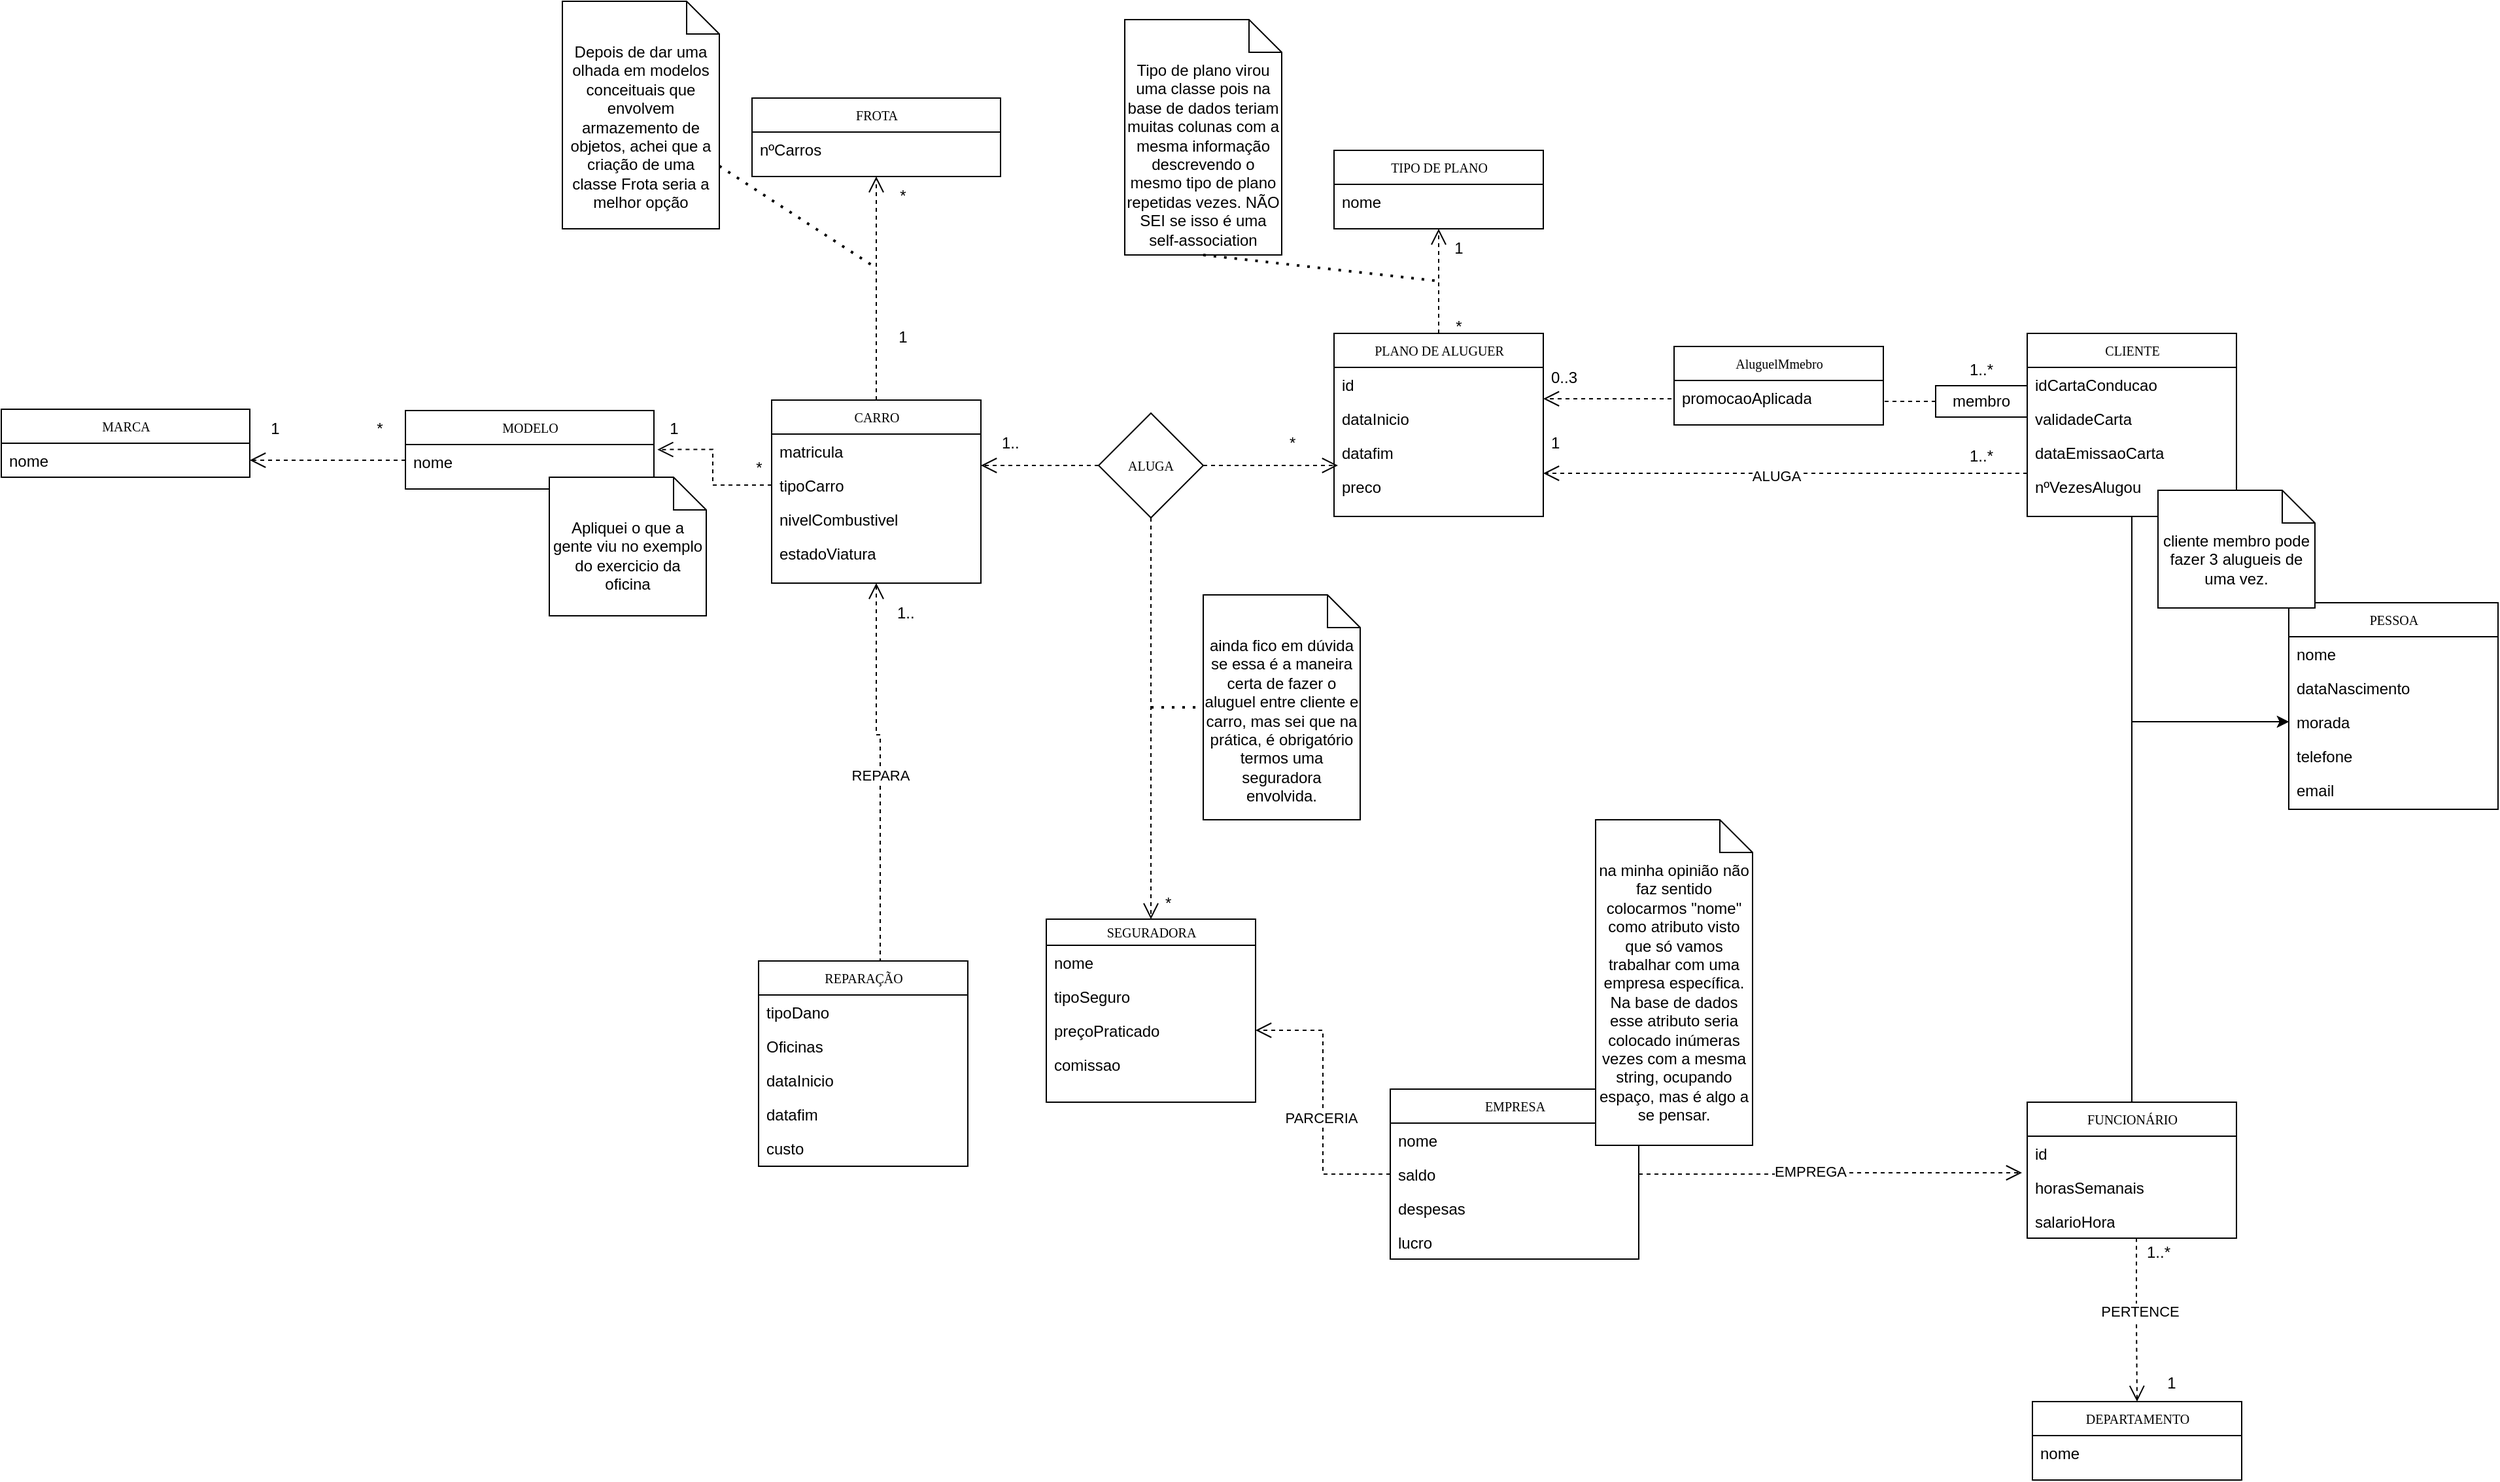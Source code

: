 <mxfile version="22.0.2" type="device">
  <diagram name="Page-1" id="c4acf3e9-155e-7222-9cf6-157b1a14988f">
    <mxGraphModel dx="2339" dy="1766" grid="1" gridSize="10" guides="1" tooltips="1" connect="1" arrows="1" fold="1" page="1" pageScale="1" pageWidth="850" pageHeight="1100" background="none" math="0" shadow="0">
      <root>
        <mxCell id="0" />
        <mxCell id="1" parent="0" />
        <mxCell id="17acba5748e5396b-20" value="PESSOA" style="swimlane;html=1;fontStyle=0;childLayout=stackLayout;horizontal=1;startSize=26;fillColor=none;horizontalStack=0;resizeParent=1;resizeLast=0;collapsible=1;marginBottom=0;swimlaneFillColor=#ffffff;rounded=0;shadow=0;comic=0;labelBackgroundColor=none;strokeWidth=1;fontFamily=Verdana;fontSize=10;align=center;" parent="1" vertex="1">
          <mxGeometry x="1380" y="266" width="160" height="158" as="geometry" />
        </mxCell>
        <mxCell id="17acba5748e5396b-21" value="nome" style="text;html=1;strokeColor=none;fillColor=none;align=left;verticalAlign=top;spacingLeft=4;spacingRight=4;whiteSpace=wrap;overflow=hidden;rotatable=0;points=[[0,0.5],[1,0.5]];portConstraint=eastwest;" parent="17acba5748e5396b-20" vertex="1">
          <mxGeometry y="26" width="160" height="26" as="geometry" />
        </mxCell>
        <mxCell id="17acba5748e5396b-24" value="dataNascimento" style="text;html=1;strokeColor=none;fillColor=none;align=left;verticalAlign=top;spacingLeft=4;spacingRight=4;whiteSpace=wrap;overflow=hidden;rotatable=0;points=[[0,0.5],[1,0.5]];portConstraint=eastwest;" parent="17acba5748e5396b-20" vertex="1">
          <mxGeometry y="52" width="160" height="26" as="geometry" />
        </mxCell>
        <mxCell id="17acba5748e5396b-26" value="morada" style="text;html=1;strokeColor=none;fillColor=none;align=left;verticalAlign=top;spacingLeft=4;spacingRight=4;whiteSpace=wrap;overflow=hidden;rotatable=0;points=[[0,0.5],[1,0.5]];portConstraint=eastwest;" parent="17acba5748e5396b-20" vertex="1">
          <mxGeometry y="78" width="160" height="26" as="geometry" />
        </mxCell>
        <mxCell id="utZW5Ri-ObuBG_dfQ21w-8" value="telefone" style="text;html=1;strokeColor=none;fillColor=none;align=left;verticalAlign=top;spacingLeft=4;spacingRight=4;whiteSpace=wrap;overflow=hidden;rotatable=0;points=[[0,0.5],[1,0.5]];portConstraint=eastwest;" vertex="1" parent="17acba5748e5396b-20">
          <mxGeometry y="104" width="160" height="26" as="geometry" />
        </mxCell>
        <mxCell id="utZW5Ri-ObuBG_dfQ21w-7" value="email" style="text;html=1;strokeColor=none;fillColor=none;align=left;verticalAlign=top;spacingLeft=4;spacingRight=4;whiteSpace=wrap;overflow=hidden;rotatable=0;points=[[0,0.5],[1,0.5]];portConstraint=eastwest;" vertex="1" parent="17acba5748e5396b-20">
          <mxGeometry y="130" width="160" height="26" as="geometry" />
        </mxCell>
        <mxCell id="utZW5Ri-ObuBG_dfQ21w-118" style="edgeStyle=orthogonalEdgeStyle;rounded=0;orthogonalLoop=1;jettySize=auto;html=1;entryX=0;entryY=0.5;entryDx=0;entryDy=0;" edge="1" parent="1" source="17acba5748e5396b-30" target="17acba5748e5396b-26">
          <mxGeometry relative="1" as="geometry" />
        </mxCell>
        <mxCell id="17acba5748e5396b-30" value="CLIENTE" style="swimlane;html=1;fontStyle=0;childLayout=stackLayout;horizontal=1;startSize=26;fillColor=none;horizontalStack=0;resizeParent=1;resizeLast=0;collapsible=1;marginBottom=0;swimlaneFillColor=#ffffff;rounded=0;shadow=0;comic=0;labelBackgroundColor=none;strokeWidth=1;fontFamily=Verdana;fontSize=10;align=center;" parent="1" vertex="1">
          <mxGeometry x="1180" y="60" width="160" height="140" as="geometry" />
        </mxCell>
        <mxCell id="17acba5748e5396b-31" value="idCartaConducao" style="text;html=1;strokeColor=none;fillColor=none;align=left;verticalAlign=top;spacingLeft=4;spacingRight=4;whiteSpace=wrap;overflow=hidden;rotatable=0;points=[[0,0.5],[1,0.5]];portConstraint=eastwest;" parent="17acba5748e5396b-30" vertex="1">
          <mxGeometry y="26" width="160" height="26" as="geometry" />
        </mxCell>
        <mxCell id="17acba5748e5396b-32" value="validadeCarta" style="text;html=1;strokeColor=none;fillColor=none;align=left;verticalAlign=top;spacingLeft=4;spacingRight=4;whiteSpace=wrap;overflow=hidden;rotatable=0;points=[[0,0.5],[1,0.5]];portConstraint=eastwest;" parent="17acba5748e5396b-30" vertex="1">
          <mxGeometry y="52" width="160" height="26" as="geometry" />
        </mxCell>
        <mxCell id="17acba5748e5396b-33" value="dataEmissaoCarta" style="text;html=1;strokeColor=none;fillColor=none;align=left;verticalAlign=top;spacingLeft=4;spacingRight=4;whiteSpace=wrap;overflow=hidden;rotatable=0;points=[[0,0.5],[1,0.5]];portConstraint=eastwest;" parent="17acba5748e5396b-30" vertex="1">
          <mxGeometry y="78" width="160" height="26" as="geometry" />
        </mxCell>
        <mxCell id="utZW5Ri-ObuBG_dfQ21w-13" value="nºVezesAlugou" style="text;html=1;strokeColor=none;fillColor=none;align=left;verticalAlign=top;spacingLeft=4;spacingRight=4;whiteSpace=wrap;overflow=hidden;rotatable=0;points=[[0,0.5],[1,0.5]];portConstraint=eastwest;" vertex="1" parent="17acba5748e5396b-30">
          <mxGeometry y="104" width="160" height="26" as="geometry" />
        </mxCell>
        <mxCell id="utZW5Ri-ObuBG_dfQ21w-1" value="EMPRESA" style="swimlane;html=1;fontStyle=0;childLayout=stackLayout;horizontal=1;startSize=26;fillColor=none;horizontalStack=0;resizeParent=1;resizeLast=0;collapsible=1;marginBottom=0;swimlaneFillColor=#ffffff;rounded=0;shadow=0;comic=0;labelBackgroundColor=none;strokeWidth=1;fontFamily=Verdana;fontSize=10;align=center;" vertex="1" parent="1">
          <mxGeometry x="693" y="638" width="190" height="130" as="geometry" />
        </mxCell>
        <mxCell id="utZW5Ri-ObuBG_dfQ21w-3" value="nome" style="text;html=1;strokeColor=none;fillColor=none;align=left;verticalAlign=top;spacingLeft=4;spacingRight=4;whiteSpace=wrap;overflow=hidden;rotatable=0;points=[[0,0.5],[1,0.5]];portConstraint=eastwest;" vertex="1" parent="utZW5Ri-ObuBG_dfQ21w-1">
          <mxGeometry y="26" width="190" height="26" as="geometry" />
        </mxCell>
        <mxCell id="utZW5Ri-ObuBG_dfQ21w-4" value="saldo" style="text;html=1;strokeColor=none;fillColor=none;align=left;verticalAlign=top;spacingLeft=4;spacingRight=4;whiteSpace=wrap;overflow=hidden;rotatable=0;points=[[0,0.5],[1,0.5]];portConstraint=eastwest;" vertex="1" parent="utZW5Ri-ObuBG_dfQ21w-1">
          <mxGeometry y="52" width="190" height="26" as="geometry" />
        </mxCell>
        <mxCell id="utZW5Ri-ObuBG_dfQ21w-5" value="despesas" style="text;html=1;strokeColor=none;fillColor=none;align=left;verticalAlign=top;spacingLeft=4;spacingRight=4;whiteSpace=wrap;overflow=hidden;rotatable=0;points=[[0,0.5],[1,0.5]];portConstraint=eastwest;" vertex="1" parent="utZW5Ri-ObuBG_dfQ21w-1">
          <mxGeometry y="78" width="190" height="26" as="geometry" />
        </mxCell>
        <mxCell id="utZW5Ri-ObuBG_dfQ21w-6" value="lucro" style="text;html=1;strokeColor=none;fillColor=none;align=left;verticalAlign=top;spacingLeft=4;spacingRight=4;whiteSpace=wrap;overflow=hidden;rotatable=0;points=[[0,0.5],[1,0.5]];portConstraint=eastwest;" vertex="1" parent="utZW5Ri-ObuBG_dfQ21w-1">
          <mxGeometry y="104" width="190" height="26" as="geometry" />
        </mxCell>
        <mxCell id="utZW5Ri-ObuBG_dfQ21w-119" style="edgeStyle=orthogonalEdgeStyle;rounded=0;orthogonalLoop=1;jettySize=auto;html=1;" edge="1" parent="1" source="utZW5Ri-ObuBG_dfQ21w-9" target="17acba5748e5396b-26">
          <mxGeometry relative="1" as="geometry" />
        </mxCell>
        <mxCell id="utZW5Ri-ObuBG_dfQ21w-9" value="FUNCIONÁRIO" style="swimlane;html=1;fontStyle=0;childLayout=stackLayout;horizontal=1;startSize=26;fillColor=none;horizontalStack=0;resizeParent=1;resizeLast=0;collapsible=1;marginBottom=0;swimlaneFillColor=#ffffff;rounded=0;shadow=0;comic=0;labelBackgroundColor=none;strokeWidth=1;fontFamily=Verdana;fontSize=10;align=center;" vertex="1" parent="1">
          <mxGeometry x="1180" y="648" width="160" height="104" as="geometry" />
        </mxCell>
        <mxCell id="utZW5Ri-ObuBG_dfQ21w-10" value="id" style="text;html=1;strokeColor=none;fillColor=none;align=left;verticalAlign=top;spacingLeft=4;spacingRight=4;whiteSpace=wrap;overflow=hidden;rotatable=0;points=[[0,0.5],[1,0.5]];portConstraint=eastwest;" vertex="1" parent="utZW5Ri-ObuBG_dfQ21w-9">
          <mxGeometry y="26" width="160" height="26" as="geometry" />
        </mxCell>
        <mxCell id="utZW5Ri-ObuBG_dfQ21w-16" value="horasSemanais" style="text;html=1;strokeColor=none;fillColor=none;align=left;verticalAlign=top;spacingLeft=4;spacingRight=4;whiteSpace=wrap;overflow=hidden;rotatable=0;points=[[0,0.5],[1,0.5]];portConstraint=eastwest;" vertex="1" parent="utZW5Ri-ObuBG_dfQ21w-9">
          <mxGeometry y="52" width="160" height="26" as="geometry" />
        </mxCell>
        <mxCell id="utZW5Ri-ObuBG_dfQ21w-17" value="salarioHora" style="text;html=1;strokeColor=none;fillColor=none;align=left;verticalAlign=top;spacingLeft=4;spacingRight=4;whiteSpace=wrap;overflow=hidden;rotatable=0;points=[[0,0.5],[1,0.5]];portConstraint=eastwest;" vertex="1" parent="utZW5Ri-ObuBG_dfQ21w-9">
          <mxGeometry y="78" width="160" height="26" as="geometry" />
        </mxCell>
        <mxCell id="utZW5Ri-ObuBG_dfQ21w-24" style="edgeStyle=orthogonalEdgeStyle;rounded=0;html=1;dashed=1;labelBackgroundColor=none;startFill=0;endArrow=open;endFill=0;endSize=10;fontFamily=Verdana;fontSize=10;exitX=1;exitY=0.5;exitDx=0;exitDy=0;entryX=-0.025;entryY=0.077;entryDx=0;entryDy=0;entryPerimeter=0;" edge="1" parent="1" source="utZW5Ri-ObuBG_dfQ21w-4" target="utZW5Ri-ObuBG_dfQ21w-16">
          <mxGeometry relative="1" as="geometry">
            <Array as="points" />
            <mxPoint x="370" y="335" as="sourcePoint" />
            <mxPoint x="570" y="295" as="targetPoint" />
          </mxGeometry>
        </mxCell>
        <mxCell id="utZW5Ri-ObuBG_dfQ21w-60" value="EMPREGA" style="edgeLabel;html=1;align=center;verticalAlign=middle;resizable=0;points=[];" vertex="1" connectable="0" parent="utZW5Ri-ObuBG_dfQ21w-24">
          <mxGeometry x="-0.109" y="2" relative="1" as="geometry">
            <mxPoint as="offset" />
          </mxGeometry>
        </mxCell>
        <mxCell id="utZW5Ri-ObuBG_dfQ21w-28" value="CARRO" style="swimlane;html=1;fontStyle=0;childLayout=stackLayout;horizontal=1;startSize=26;fillColor=none;horizontalStack=0;resizeParent=1;resizeLast=0;collapsible=1;marginBottom=0;swimlaneFillColor=#ffffff;rounded=0;shadow=0;comic=0;labelBackgroundColor=none;strokeWidth=1;fontFamily=Verdana;fontSize=10;align=center;" vertex="1" parent="1">
          <mxGeometry x="220" y="111" width="160" height="140" as="geometry" />
        </mxCell>
        <mxCell id="utZW5Ri-ObuBG_dfQ21w-29" value="matricula" style="text;html=1;strokeColor=none;fillColor=none;align=left;verticalAlign=top;spacingLeft=4;spacingRight=4;whiteSpace=wrap;overflow=hidden;rotatable=0;points=[[0,0.5],[1,0.5]];portConstraint=eastwest;" vertex="1" parent="utZW5Ri-ObuBG_dfQ21w-28">
          <mxGeometry y="26" width="160" height="26" as="geometry" />
        </mxCell>
        <mxCell id="utZW5Ri-ObuBG_dfQ21w-30" value="tipoCarro" style="text;html=1;strokeColor=none;fillColor=none;align=left;verticalAlign=top;spacingLeft=4;spacingRight=4;whiteSpace=wrap;overflow=hidden;rotatable=0;points=[[0,0.5],[1,0.5]];portConstraint=eastwest;" vertex="1" parent="utZW5Ri-ObuBG_dfQ21w-28">
          <mxGeometry y="52" width="160" height="26" as="geometry" />
        </mxCell>
        <mxCell id="utZW5Ri-ObuBG_dfQ21w-33" value="nivelCombustivel" style="text;html=1;strokeColor=none;fillColor=none;align=left;verticalAlign=top;spacingLeft=4;spacingRight=4;whiteSpace=wrap;overflow=hidden;rotatable=0;points=[[0,0.5],[1,0.5]];portConstraint=eastwest;" vertex="1" parent="utZW5Ri-ObuBG_dfQ21w-28">
          <mxGeometry y="78" width="160" height="26" as="geometry" />
        </mxCell>
        <mxCell id="utZW5Ri-ObuBG_dfQ21w-34" value="estadoViatura" style="text;html=1;strokeColor=none;fillColor=none;align=left;verticalAlign=top;spacingLeft=4;spacingRight=4;whiteSpace=wrap;overflow=hidden;rotatable=0;points=[[0,0.5],[1,0.5]];portConstraint=eastwest;" vertex="1" parent="utZW5Ri-ObuBG_dfQ21w-28">
          <mxGeometry y="104" width="160" height="26" as="geometry" />
        </mxCell>
        <mxCell id="utZW5Ri-ObuBG_dfQ21w-35" value="PLANO DE ALUGUER" style="swimlane;html=1;fontStyle=0;childLayout=stackLayout;horizontal=1;startSize=26;fillColor=none;horizontalStack=0;resizeParent=1;resizeLast=0;collapsible=1;marginBottom=0;swimlaneFillColor=#ffffff;rounded=0;shadow=0;comic=0;labelBackgroundColor=none;strokeWidth=1;fontFamily=Verdana;fontSize=10;align=center;" vertex="1" parent="1">
          <mxGeometry x="650" y="60" width="160" height="140" as="geometry" />
        </mxCell>
        <mxCell id="utZW5Ri-ObuBG_dfQ21w-36" value="id" style="text;html=1;strokeColor=none;fillColor=none;align=left;verticalAlign=top;spacingLeft=4;spacingRight=4;whiteSpace=wrap;overflow=hidden;rotatable=0;points=[[0,0.5],[1,0.5]];portConstraint=eastwest;" vertex="1" parent="utZW5Ri-ObuBG_dfQ21w-35">
          <mxGeometry y="26" width="160" height="26" as="geometry" />
        </mxCell>
        <mxCell id="utZW5Ri-ObuBG_dfQ21w-38" value="dataInicio" style="text;html=1;strokeColor=none;fillColor=none;align=left;verticalAlign=top;spacingLeft=4;spacingRight=4;whiteSpace=wrap;overflow=hidden;rotatable=0;points=[[0,0.5],[1,0.5]];portConstraint=eastwest;" vertex="1" parent="utZW5Ri-ObuBG_dfQ21w-35">
          <mxGeometry y="52" width="160" height="26" as="geometry" />
        </mxCell>
        <mxCell id="utZW5Ri-ObuBG_dfQ21w-39" value="datafim" style="text;html=1;strokeColor=none;fillColor=none;align=left;verticalAlign=top;spacingLeft=4;spacingRight=4;whiteSpace=wrap;overflow=hidden;rotatable=0;points=[[0,0.5],[1,0.5]];portConstraint=eastwest;" vertex="1" parent="utZW5Ri-ObuBG_dfQ21w-35">
          <mxGeometry y="78" width="160" height="26" as="geometry" />
        </mxCell>
        <mxCell id="utZW5Ri-ObuBG_dfQ21w-101" value="preco" style="text;html=1;strokeColor=none;fillColor=none;align=left;verticalAlign=top;spacingLeft=4;spacingRight=4;whiteSpace=wrap;overflow=hidden;rotatable=0;points=[[0,0.5],[1,0.5]];portConstraint=eastwest;" vertex="1" parent="utZW5Ri-ObuBG_dfQ21w-35">
          <mxGeometry y="104" width="160" height="26" as="geometry" />
        </mxCell>
        <mxCell id="utZW5Ri-ObuBG_dfQ21w-40" style="edgeStyle=orthogonalEdgeStyle;rounded=0;html=1;dashed=1;labelBackgroundColor=none;startFill=0;endArrow=open;endFill=0;endSize=10;fontFamily=Verdana;fontSize=10;entryX=1.013;entryY=1.154;entryDx=0;entryDy=0;entryPerimeter=0;" edge="1" parent="1">
          <mxGeometry relative="1" as="geometry">
            <Array as="points">
              <mxPoint x="1177.92" y="167" />
            </Array>
            <mxPoint x="1180" y="167" as="sourcePoint" />
            <mxPoint x="810.0" y="167.004" as="targetPoint" />
          </mxGeometry>
        </mxCell>
        <mxCell id="utZW5Ri-ObuBG_dfQ21w-53" value="ALUGA" style="edgeLabel;html=1;align=center;verticalAlign=middle;resizable=0;points=[];" vertex="1" connectable="0" parent="utZW5Ri-ObuBG_dfQ21w-40">
          <mxGeometry x="0.038" y="2" relative="1" as="geometry">
            <mxPoint as="offset" />
          </mxGeometry>
        </mxCell>
        <mxCell id="utZW5Ri-ObuBG_dfQ21w-45" style="edgeStyle=orthogonalEdgeStyle;rounded=0;html=1;dashed=1;labelBackgroundColor=none;startFill=0;endArrow=open;endFill=0;endSize=10;fontFamily=Verdana;fontSize=10;entryX=1;entryY=0.5;entryDx=0;entryDy=0;exitX=0;exitY=0.5;exitDx=0;exitDy=0;" edge="1" parent="1" source="utZW5Ri-ObuBG_dfQ21w-46">
          <mxGeometry relative="1" as="geometry">
            <Array as="points">
              <mxPoint x="1010" y="110" />
            </Array>
            <mxPoint x="1180" y="110" as="sourcePoint" />
            <mxPoint x="810" y="110" as="targetPoint" />
          </mxGeometry>
        </mxCell>
        <mxCell id="utZW5Ri-ObuBG_dfQ21w-46" value="membro" style="html=1;whiteSpace=wrap;" vertex="1" parent="1">
          <mxGeometry x="1110" y="100" width="70" height="24" as="geometry" />
        </mxCell>
        <mxCell id="utZW5Ri-ObuBG_dfQ21w-48" value="AluguelMmebro" style="swimlane;html=1;fontStyle=0;childLayout=stackLayout;horizontal=1;startSize=26;fillColor=none;horizontalStack=0;resizeParent=1;resizeLast=0;collapsible=1;marginBottom=0;swimlaneFillColor=#ffffff;rounded=0;shadow=0;comic=0;labelBackgroundColor=none;strokeWidth=1;fontFamily=Verdana;fontSize=10;align=center;" vertex="1" parent="1">
          <mxGeometry x="910" y="70" width="160" height="60" as="geometry" />
        </mxCell>
        <mxCell id="utZW5Ri-ObuBG_dfQ21w-49" value="promocaoAplicada" style="text;html=1;strokeColor=none;fillColor=none;align=left;verticalAlign=top;spacingLeft=4;spacingRight=4;whiteSpace=wrap;overflow=hidden;rotatable=0;points=[[0,0.5],[1,0.5]];portConstraint=eastwest;" vertex="1" parent="utZW5Ri-ObuBG_dfQ21w-48">
          <mxGeometry y="26" width="160" height="26" as="geometry" />
        </mxCell>
        <mxCell id="utZW5Ri-ObuBG_dfQ21w-54" value="1..*" style="text;strokeColor=none;fillColor=none;align=left;verticalAlign=top;spacingLeft=4;spacingRight=4;overflow=hidden;rotatable=0;points=[[0,0.5],[1,0.5]];portConstraint=eastwest;whiteSpace=wrap;html=1;" vertex="1" parent="1">
          <mxGeometry x="1130" y="140" width="100" height="26" as="geometry" />
        </mxCell>
        <mxCell id="utZW5Ri-ObuBG_dfQ21w-55" value="1..*" style="text;strokeColor=none;fillColor=none;align=left;verticalAlign=top;spacingLeft=4;spacingRight=4;overflow=hidden;rotatable=0;points=[[0,0.5],[1,0.5]];portConstraint=eastwest;whiteSpace=wrap;html=1;" vertex="1" parent="1">
          <mxGeometry x="1130" y="74" width="100" height="26" as="geometry" />
        </mxCell>
        <mxCell id="utZW5Ri-ObuBG_dfQ21w-56" value="0..3" style="text;strokeColor=none;fillColor=none;align=left;verticalAlign=top;spacingLeft=4;spacingRight=4;overflow=hidden;rotatable=0;points=[[0,0.5],[1,0.5]];portConstraint=eastwest;whiteSpace=wrap;html=1;" vertex="1" parent="1">
          <mxGeometry x="810" y="80" width="100" height="26" as="geometry" />
        </mxCell>
        <mxCell id="utZW5Ri-ObuBG_dfQ21w-57" value="1" style="text;strokeColor=none;fillColor=none;align=left;verticalAlign=top;spacingLeft=4;spacingRight=4;overflow=hidden;rotatable=0;points=[[0,0.5],[1,0.5]];portConstraint=eastwest;whiteSpace=wrap;html=1;" vertex="1" parent="1">
          <mxGeometry x="810" y="130" width="100" height="26" as="geometry" />
        </mxCell>
        <mxCell id="utZW5Ri-ObuBG_dfQ21w-58" style="edgeStyle=orthogonalEdgeStyle;rounded=0;html=1;dashed=1;labelBackgroundColor=none;startFill=0;endArrow=open;endFill=0;endSize=10;fontFamily=Verdana;fontSize=10;entryX=1;entryY=0.5;entryDx=0;entryDy=0;exitX=0;exitY=0.5;exitDx=0;exitDy=0;" edge="1" parent="1" source="utZW5Ri-ObuBG_dfQ21w-75">
          <mxGeometry relative="1" as="geometry">
            <Array as="points" />
            <mxPoint x="760" y="410" as="sourcePoint" />
            <mxPoint x="380" y="161" as="targetPoint" />
          </mxGeometry>
        </mxCell>
        <mxCell id="utZW5Ri-ObuBG_dfQ21w-61" value="*" style="text;strokeColor=none;fillColor=none;align=left;verticalAlign=top;spacingLeft=4;spacingRight=4;overflow=hidden;rotatable=0;points=[[0,0.5],[1,0.5]];portConstraint=eastwest;whiteSpace=wrap;html=1;" vertex="1" parent="1">
          <mxGeometry x="610" y="130" width="100" height="26" as="geometry" />
        </mxCell>
        <mxCell id="utZW5Ri-ObuBG_dfQ21w-64" value="1.." style="text;strokeColor=none;fillColor=none;align=left;verticalAlign=top;spacingLeft=4;spacingRight=4;overflow=hidden;rotatable=0;points=[[0,0.5],[1,0.5]];portConstraint=eastwest;whiteSpace=wrap;html=1;" vertex="1" parent="1">
          <mxGeometry x="390" y="130" width="100" height="26" as="geometry" />
        </mxCell>
        <mxCell id="utZW5Ri-ObuBG_dfQ21w-65" value="SEGURADORA" style="swimlane;html=1;fontStyle=0;childLayout=stackLayout;horizontal=1;startSize=20;fillColor=none;horizontalStack=0;resizeParent=1;resizeLast=0;collapsible=1;marginBottom=0;swimlaneFillColor=#ffffff;rounded=0;shadow=0;comic=0;labelBackgroundColor=none;strokeWidth=1;fontFamily=Verdana;fontSize=10;align=center;" vertex="1" parent="1">
          <mxGeometry x="430" y="508" width="160" height="140" as="geometry" />
        </mxCell>
        <mxCell id="utZW5Ri-ObuBG_dfQ21w-66" value="nome" style="text;html=1;strokeColor=none;fillColor=none;align=left;verticalAlign=top;spacingLeft=4;spacingRight=4;whiteSpace=wrap;overflow=hidden;rotatable=0;points=[[0,0.5],[1,0.5]];portConstraint=eastwest;" vertex="1" parent="utZW5Ri-ObuBG_dfQ21w-65">
          <mxGeometry y="20" width="160" height="26" as="geometry" />
        </mxCell>
        <mxCell id="utZW5Ri-ObuBG_dfQ21w-67" value="tipoSeguro" style="text;html=1;strokeColor=none;fillColor=none;align=left;verticalAlign=top;spacingLeft=4;spacingRight=4;whiteSpace=wrap;overflow=hidden;rotatable=0;points=[[0,0.5],[1,0.5]];portConstraint=eastwest;" vertex="1" parent="utZW5Ri-ObuBG_dfQ21w-65">
          <mxGeometry y="46" width="160" height="26" as="geometry" />
        </mxCell>
        <mxCell id="utZW5Ri-ObuBG_dfQ21w-68" value="preçoPraticado" style="text;html=1;strokeColor=none;fillColor=none;align=left;verticalAlign=top;spacingLeft=4;spacingRight=4;whiteSpace=wrap;overflow=hidden;rotatable=0;points=[[0,0.5],[1,0.5]];portConstraint=eastwest;" vertex="1" parent="utZW5Ri-ObuBG_dfQ21w-65">
          <mxGeometry y="72" width="160" height="26" as="geometry" />
        </mxCell>
        <mxCell id="utZW5Ri-ObuBG_dfQ21w-69" value="comissao" style="text;html=1;strokeColor=none;fillColor=none;align=left;verticalAlign=top;spacingLeft=4;spacingRight=4;whiteSpace=wrap;overflow=hidden;rotatable=0;points=[[0,0.5],[1,0.5]];portConstraint=eastwest;" vertex="1" parent="utZW5Ri-ObuBG_dfQ21w-65">
          <mxGeometry y="98" width="160" height="26" as="geometry" />
        </mxCell>
        <mxCell id="utZW5Ri-ObuBG_dfQ21w-70" style="edgeStyle=orthogonalEdgeStyle;rounded=0;html=1;dashed=1;labelBackgroundColor=none;startFill=0;endArrow=open;endFill=0;endSize=10;fontFamily=Verdana;fontSize=10;exitX=0;exitY=0.5;exitDx=0;exitDy=0;entryX=1;entryY=0.5;entryDx=0;entryDy=0;" edge="1" parent="1" source="utZW5Ri-ObuBG_dfQ21w-4" target="utZW5Ri-ObuBG_dfQ21w-68">
          <mxGeometry relative="1" as="geometry">
            <Array as="points" />
            <mxPoint x="680" y="380" as="sourcePoint" />
            <mxPoint x="771" y="585" as="targetPoint" />
          </mxGeometry>
        </mxCell>
        <mxCell id="utZW5Ri-ObuBG_dfQ21w-71" value="PARCERIA" style="edgeLabel;html=1;align=center;verticalAlign=middle;resizable=0;points=[];" vertex="1" connectable="0" parent="utZW5Ri-ObuBG_dfQ21w-70">
          <mxGeometry x="-0.109" y="2" relative="1" as="geometry">
            <mxPoint as="offset" />
          </mxGeometry>
        </mxCell>
        <mxCell id="utZW5Ri-ObuBG_dfQ21w-75" value="ALUGA" style="rhombus;whiteSpace=wrap;html=1;fontSize=10;fontFamily=Verdana;fillColor=none;fontStyle=0;startSize=20;swimlaneFillColor=#ffffff;rounded=0;shadow=0;comic=0;labelBackgroundColor=none;strokeWidth=1;" vertex="1" parent="1">
          <mxGeometry x="470" y="121" width="80" height="80" as="geometry" />
        </mxCell>
        <mxCell id="utZW5Ri-ObuBG_dfQ21w-81" style="edgeStyle=orthogonalEdgeStyle;rounded=0;html=1;dashed=1;labelBackgroundColor=none;startFill=0;endArrow=open;endFill=0;endSize=10;fontFamily=Verdana;fontSize=10;entryX=0.43;entryY=1.192;entryDx=0;entryDy=0;exitX=1;exitY=0.5;exitDx=0;exitDy=0;entryPerimeter=0;" edge="1" parent="1" source="utZW5Ri-ObuBG_dfQ21w-75" target="utZW5Ri-ObuBG_dfQ21w-61">
          <mxGeometry relative="1" as="geometry">
            <Array as="points" />
            <mxPoint x="480" y="171" as="sourcePoint" />
            <mxPoint x="390" y="171" as="targetPoint" />
          </mxGeometry>
        </mxCell>
        <mxCell id="utZW5Ri-ObuBG_dfQ21w-82" style="edgeStyle=orthogonalEdgeStyle;rounded=0;html=1;dashed=1;labelBackgroundColor=none;startFill=0;endArrow=open;endFill=0;endSize=10;fontFamily=Verdana;fontSize=10;entryX=0.5;entryY=0;entryDx=0;entryDy=0;exitX=0.5;exitY=1;exitDx=0;exitDy=0;" edge="1" parent="1" source="utZW5Ri-ObuBG_dfQ21w-75" target="utZW5Ri-ObuBG_dfQ21w-65">
          <mxGeometry relative="1" as="geometry">
            <Array as="points" />
            <mxPoint x="560" y="171" as="sourcePoint" />
            <mxPoint x="663" y="171" as="targetPoint" />
          </mxGeometry>
        </mxCell>
        <mxCell id="utZW5Ri-ObuBG_dfQ21w-83" value="*" style="text;strokeColor=none;fillColor=none;align=left;verticalAlign=top;spacingLeft=4;spacingRight=4;overflow=hidden;rotatable=0;points=[[0,0.5],[1,0.5]];portConstraint=eastwest;whiteSpace=wrap;html=1;" vertex="1" parent="1">
          <mxGeometry x="515" y="482" width="100" height="26" as="geometry" />
        </mxCell>
        <mxCell id="utZW5Ri-ObuBG_dfQ21w-84" value="REPARAÇÃO" style="swimlane;html=1;fontStyle=0;childLayout=stackLayout;horizontal=1;startSize=26;fillColor=none;horizontalStack=0;resizeParent=1;resizeLast=0;collapsible=1;marginBottom=0;swimlaneFillColor=#ffffff;rounded=0;shadow=0;comic=0;labelBackgroundColor=none;strokeWidth=1;fontFamily=Verdana;fontSize=10;align=center;" vertex="1" parent="1">
          <mxGeometry x="210" y="540" width="160" height="157" as="geometry" />
        </mxCell>
        <mxCell id="utZW5Ri-ObuBG_dfQ21w-85" value="tipoDano" style="text;html=1;strokeColor=none;fillColor=none;align=left;verticalAlign=top;spacingLeft=4;spacingRight=4;whiteSpace=wrap;overflow=hidden;rotatable=0;points=[[0,0.5],[1,0.5]];portConstraint=eastwest;" vertex="1" parent="utZW5Ri-ObuBG_dfQ21w-84">
          <mxGeometry y="26" width="160" height="26" as="geometry" />
        </mxCell>
        <mxCell id="utZW5Ri-ObuBG_dfQ21w-86" value="Oficinas" style="text;html=1;strokeColor=none;fillColor=none;align=left;verticalAlign=top;spacingLeft=4;spacingRight=4;whiteSpace=wrap;overflow=hidden;rotatable=0;points=[[0,0.5],[1,0.5]];portConstraint=eastwest;" vertex="1" parent="utZW5Ri-ObuBG_dfQ21w-84">
          <mxGeometry y="52" width="160" height="26" as="geometry" />
        </mxCell>
        <mxCell id="utZW5Ri-ObuBG_dfQ21w-87" value="dataInicio" style="text;html=1;strokeColor=none;fillColor=none;align=left;verticalAlign=top;spacingLeft=4;spacingRight=4;whiteSpace=wrap;overflow=hidden;rotatable=0;points=[[0,0.5],[1,0.5]];portConstraint=eastwest;" vertex="1" parent="utZW5Ri-ObuBG_dfQ21w-84">
          <mxGeometry y="78" width="160" height="26" as="geometry" />
        </mxCell>
        <mxCell id="utZW5Ri-ObuBG_dfQ21w-88" value="datafim" style="text;html=1;strokeColor=none;fillColor=none;align=left;verticalAlign=top;spacingLeft=4;spacingRight=4;whiteSpace=wrap;overflow=hidden;rotatable=0;points=[[0,0.5],[1,0.5]];portConstraint=eastwest;" vertex="1" parent="utZW5Ri-ObuBG_dfQ21w-84">
          <mxGeometry y="104" width="160" height="26" as="geometry" />
        </mxCell>
        <mxCell id="utZW5Ri-ObuBG_dfQ21w-89" value="custo" style="text;html=1;strokeColor=none;fillColor=none;align=left;verticalAlign=top;spacingLeft=4;spacingRight=4;whiteSpace=wrap;overflow=hidden;rotatable=0;points=[[0,0.5],[1,0.5]];portConstraint=eastwest;" vertex="1" parent="utZW5Ri-ObuBG_dfQ21w-84">
          <mxGeometry y="130" width="160" height="26" as="geometry" />
        </mxCell>
        <mxCell id="utZW5Ri-ObuBG_dfQ21w-90" style="edgeStyle=orthogonalEdgeStyle;rounded=0;html=1;dashed=1;labelBackgroundColor=none;startFill=0;endArrow=open;endFill=0;endSize=10;fontFamily=Verdana;fontSize=10;exitX=0.5;exitY=0;exitDx=0;exitDy=0;entryX=0.5;entryY=1;entryDx=0;entryDy=0;" edge="1" parent="1" source="utZW5Ri-ObuBG_dfQ21w-84" target="utZW5Ri-ObuBG_dfQ21w-28">
          <mxGeometry relative="1" as="geometry">
            <Array as="points">
              <mxPoint x="303" y="367" />
              <mxPoint x="300" y="367" />
            </Array>
            <mxPoint x="520" y="211" as="sourcePoint" />
            <mxPoint x="300" y="260" as="targetPoint" />
          </mxGeometry>
        </mxCell>
        <mxCell id="utZW5Ri-ObuBG_dfQ21w-91" value="REPARA" style="edgeLabel;html=1;align=center;verticalAlign=middle;resizable=0;points=[];" vertex="1" connectable="0" parent="utZW5Ri-ObuBG_dfQ21w-90">
          <mxGeometry x="0.018" relative="1" as="geometry">
            <mxPoint as="offset" />
          </mxGeometry>
        </mxCell>
        <mxCell id="utZW5Ri-ObuBG_dfQ21w-93" value="1.." style="text;strokeColor=none;fillColor=none;align=left;verticalAlign=top;spacingLeft=4;spacingRight=4;overflow=hidden;rotatable=0;points=[[0,0.5],[1,0.5]];portConstraint=eastwest;whiteSpace=wrap;html=1;" vertex="1" parent="1">
          <mxGeometry x="310" y="260" width="100" height="26" as="geometry" />
        </mxCell>
        <mxCell id="utZW5Ri-ObuBG_dfQ21w-96" value="FROTA" style="swimlane;html=1;fontStyle=0;childLayout=stackLayout;horizontal=1;startSize=26;fillColor=none;horizontalStack=0;resizeParent=1;resizeLast=0;collapsible=1;marginBottom=0;swimlaneFillColor=#ffffff;rounded=0;shadow=0;comic=0;labelBackgroundColor=none;strokeWidth=1;fontFamily=Verdana;fontSize=10;align=center;" vertex="1" parent="1">
          <mxGeometry x="205" y="-120" width="190" height="60" as="geometry" />
        </mxCell>
        <mxCell id="utZW5Ri-ObuBG_dfQ21w-97" value="nºCarros" style="text;html=1;strokeColor=none;fillColor=none;align=left;verticalAlign=top;spacingLeft=4;spacingRight=4;whiteSpace=wrap;overflow=hidden;rotatable=0;points=[[0,0.5],[1,0.5]];portConstraint=eastwest;" vertex="1" parent="utZW5Ri-ObuBG_dfQ21w-96">
          <mxGeometry y="26" width="190" height="26" as="geometry" />
        </mxCell>
        <mxCell id="utZW5Ri-ObuBG_dfQ21w-102" value="MARCA" style="swimlane;html=1;fontStyle=0;childLayout=stackLayout;horizontal=1;startSize=26;fillColor=none;horizontalStack=0;resizeParent=1;resizeLast=0;collapsible=1;marginBottom=0;swimlaneFillColor=#ffffff;rounded=0;shadow=0;comic=0;labelBackgroundColor=none;strokeWidth=1;fontFamily=Verdana;fontSize=10;align=center;" vertex="1" parent="1">
          <mxGeometry x="-369" y="118" width="190" height="52" as="geometry" />
        </mxCell>
        <mxCell id="utZW5Ri-ObuBG_dfQ21w-103" value="nome" style="text;html=1;strokeColor=none;fillColor=none;align=left;verticalAlign=top;spacingLeft=4;spacingRight=4;whiteSpace=wrap;overflow=hidden;rotatable=0;points=[[0,0.5],[1,0.5]];portConstraint=eastwest;" vertex="1" parent="utZW5Ri-ObuBG_dfQ21w-102">
          <mxGeometry y="26" width="190" height="26" as="geometry" />
        </mxCell>
        <mxCell id="utZW5Ri-ObuBG_dfQ21w-107" value="MODELO" style="swimlane;html=1;fontStyle=0;childLayout=stackLayout;horizontal=1;startSize=26;fillColor=none;horizontalStack=0;resizeParent=1;resizeLast=0;collapsible=1;marginBottom=0;swimlaneFillColor=#ffffff;rounded=0;shadow=0;comic=0;labelBackgroundColor=none;strokeWidth=1;fontFamily=Verdana;fontSize=10;align=center;" vertex="1" parent="1">
          <mxGeometry x="-60" y="119" width="190" height="60" as="geometry" />
        </mxCell>
        <mxCell id="utZW5Ri-ObuBG_dfQ21w-108" value="nome" style="text;html=1;strokeColor=none;fillColor=none;align=left;verticalAlign=top;spacingLeft=4;spacingRight=4;whiteSpace=wrap;overflow=hidden;rotatable=0;points=[[0,0.5],[1,0.5]];portConstraint=eastwest;" vertex="1" parent="utZW5Ri-ObuBG_dfQ21w-107">
          <mxGeometry y="26" width="190" height="24" as="geometry" />
        </mxCell>
        <mxCell id="utZW5Ri-ObuBG_dfQ21w-112" value="TIPO DE PLANO" style="swimlane;html=1;fontStyle=0;childLayout=stackLayout;horizontal=1;startSize=26;fillColor=none;horizontalStack=0;resizeParent=1;resizeLast=0;collapsible=1;marginBottom=0;swimlaneFillColor=#ffffff;rounded=0;shadow=0;comic=0;labelBackgroundColor=none;strokeWidth=1;fontFamily=Verdana;fontSize=10;align=center;" vertex="1" parent="1">
          <mxGeometry x="650" y="-80" width="160" height="60" as="geometry" />
        </mxCell>
        <mxCell id="utZW5Ri-ObuBG_dfQ21w-113" value="nome" style="text;html=1;strokeColor=none;fillColor=none;align=left;verticalAlign=top;spacingLeft=4;spacingRight=4;whiteSpace=wrap;overflow=hidden;rotatable=0;points=[[0,0.5],[1,0.5]];portConstraint=eastwest;" vertex="1" parent="utZW5Ri-ObuBG_dfQ21w-112">
          <mxGeometry y="26" width="160" height="26" as="geometry" />
        </mxCell>
        <mxCell id="utZW5Ri-ObuBG_dfQ21w-114" value="DEPARTAMENTO" style="swimlane;html=1;fontStyle=0;childLayout=stackLayout;horizontal=1;startSize=26;fillColor=none;horizontalStack=0;resizeParent=1;resizeLast=0;collapsible=1;marginBottom=0;swimlaneFillColor=#ffffff;rounded=0;shadow=0;comic=0;labelBackgroundColor=none;strokeWidth=1;fontFamily=Verdana;fontSize=10;align=center;" vertex="1" parent="1">
          <mxGeometry x="1184" y="877" width="160" height="60" as="geometry" />
        </mxCell>
        <mxCell id="utZW5Ri-ObuBG_dfQ21w-115" value="nome" style="text;html=1;strokeColor=none;fillColor=none;align=left;verticalAlign=top;spacingLeft=4;spacingRight=4;whiteSpace=wrap;overflow=hidden;rotatable=0;points=[[0,0.5],[1,0.5]];portConstraint=eastwest;" vertex="1" parent="utZW5Ri-ObuBG_dfQ21w-114">
          <mxGeometry y="26" width="160" height="26" as="geometry" />
        </mxCell>
        <mxCell id="utZW5Ri-ObuBG_dfQ21w-126" style="edgeStyle=orthogonalEdgeStyle;rounded=0;html=1;dashed=1;labelBackgroundColor=none;startFill=0;endArrow=open;endFill=0;endSize=10;fontFamily=Verdana;fontSize=10;entryX=0.5;entryY=1;entryDx=0;entryDy=0;exitX=0.5;exitY=0;exitDx=0;exitDy=0;" edge="1" parent="1" source="utZW5Ri-ObuBG_dfQ21w-35" target="utZW5Ri-ObuBG_dfQ21w-112">
          <mxGeometry relative="1" as="geometry">
            <Array as="points" />
            <mxPoint x="560" y="171" as="sourcePoint" />
            <mxPoint x="663" y="171" as="targetPoint" />
          </mxGeometry>
        </mxCell>
        <mxCell id="utZW5Ri-ObuBG_dfQ21w-129" value="cliente membro pode fazer 3 alugueis de uma vez." style="shape=note2;boundedLbl=1;whiteSpace=wrap;html=1;size=25;verticalAlign=top;align=center;" vertex="1" parent="1">
          <mxGeometry x="1280" y="180" width="120" height="90" as="geometry" />
        </mxCell>
        <mxCell id="utZW5Ri-ObuBG_dfQ21w-131" value="*" style="text;html=1;align=center;verticalAlign=middle;resizable=0;points=[];autosize=1;strokeColor=none;fillColor=none;" vertex="1" parent="1">
          <mxGeometry x="730" y="40" width="30" height="30" as="geometry" />
        </mxCell>
        <mxCell id="utZW5Ri-ObuBG_dfQ21w-132" value="1" style="text;html=1;align=center;verticalAlign=middle;resizable=0;points=[];autosize=1;strokeColor=none;fillColor=none;" vertex="1" parent="1">
          <mxGeometry x="730" y="-20" width="30" height="30" as="geometry" />
        </mxCell>
        <mxCell id="utZW5Ri-ObuBG_dfQ21w-133" value="Tipo de plano virou uma classe pois na base de dados teriam muitas colunas com a mesma informação descrevendo o mesmo tipo de plano repetidas vezes. NÃO SEI se isso é uma self-association" style="shape=note2;boundedLbl=1;whiteSpace=wrap;html=1;size=25;verticalAlign=top;align=center;" vertex="1" parent="1">
          <mxGeometry x="490" y="-180" width="120" height="180" as="geometry" />
        </mxCell>
        <mxCell id="utZW5Ri-ObuBG_dfQ21w-135" value="" style="endArrow=none;dashed=1;html=1;dashPattern=1 3;strokeWidth=2;rounded=0;exitX=0.5;exitY=1;exitDx=0;exitDy=0;exitPerimeter=0;" edge="1" parent="1" source="utZW5Ri-ObuBG_dfQ21w-133">
          <mxGeometry width="50" height="50" relative="1" as="geometry">
            <mxPoint x="550" y="70" as="sourcePoint" />
            <mxPoint x="730" y="20" as="targetPoint" />
          </mxGeometry>
        </mxCell>
        <mxCell id="utZW5Ri-ObuBG_dfQ21w-136" value="ainda fico em dúvida se essa é a maneira certa de fazer o aluguel entre cliente e carro, mas sei que na prática, é obrigatório termos uma seguradora envolvida." style="shape=note2;boundedLbl=1;whiteSpace=wrap;html=1;size=25;verticalAlign=top;align=center;" vertex="1" parent="1">
          <mxGeometry x="550" y="260" width="120" height="172" as="geometry" />
        </mxCell>
        <mxCell id="utZW5Ri-ObuBG_dfQ21w-137" value="" style="endArrow=none;dashed=1;html=1;dashPattern=1 3;strokeWidth=2;rounded=0;entryX=0;entryY=0.5;entryDx=0;entryDy=0;entryPerimeter=0;" edge="1" parent="1" target="utZW5Ri-ObuBG_dfQ21w-136">
          <mxGeometry width="50" height="50" relative="1" as="geometry">
            <mxPoint x="510" y="346" as="sourcePoint" />
            <mxPoint x="480" y="340" as="targetPoint" />
          </mxGeometry>
        </mxCell>
        <mxCell id="utZW5Ri-ObuBG_dfQ21w-138" style="edgeStyle=orthogonalEdgeStyle;rounded=0;html=1;dashed=1;labelBackgroundColor=none;startFill=0;endArrow=open;endFill=0;endSize=10;fontFamily=Verdana;fontSize=10;entryX=0.5;entryY=1;entryDx=0;entryDy=0;exitX=0.5;exitY=0;exitDx=0;exitDy=0;" edge="1" parent="1" source="utZW5Ri-ObuBG_dfQ21w-28" target="utZW5Ri-ObuBG_dfQ21w-96">
          <mxGeometry relative="1" as="geometry">
            <Array as="points" />
            <mxPoint x="480" y="171" as="sourcePoint" />
            <mxPoint x="300.06" y="-226" as="targetPoint" />
          </mxGeometry>
        </mxCell>
        <mxCell id="utZW5Ri-ObuBG_dfQ21w-140" value="1" style="text;html=1;align=center;verticalAlign=middle;resizable=0;points=[];autosize=1;strokeColor=none;fillColor=none;" vertex="1" parent="1">
          <mxGeometry x="305" y="48" width="30" height="30" as="geometry" />
        </mxCell>
        <mxCell id="utZW5Ri-ObuBG_dfQ21w-141" value="*" style="text;html=1;align=center;verticalAlign=middle;resizable=0;points=[];autosize=1;strokeColor=none;fillColor=none;" vertex="1" parent="1">
          <mxGeometry x="305" y="-60" width="30" height="30" as="geometry" />
        </mxCell>
        <mxCell id="utZW5Ri-ObuBG_dfQ21w-142" value="Depois de dar uma olhada em modelos conceituais que envolvem armazemento de objetos, achei que a criação de uma classe Frota seria a melhor opção" style="shape=note2;boundedLbl=1;whiteSpace=wrap;html=1;size=25;verticalAlign=top;align=center;" vertex="1" parent="1">
          <mxGeometry x="60" y="-194" width="120" height="174" as="geometry" />
        </mxCell>
        <mxCell id="utZW5Ri-ObuBG_dfQ21w-143" value="" style="endArrow=none;dashed=1;html=1;dashPattern=1 3;strokeWidth=2;rounded=0;" edge="1" parent="1" source="utZW5Ri-ObuBG_dfQ21w-142">
          <mxGeometry width="50" height="50" relative="1" as="geometry">
            <mxPoint x="220" y="50" as="sourcePoint" />
            <mxPoint x="300" y="10" as="targetPoint" />
          </mxGeometry>
        </mxCell>
        <mxCell id="utZW5Ri-ObuBG_dfQ21w-144" style="edgeStyle=orthogonalEdgeStyle;rounded=0;html=1;dashed=1;labelBackgroundColor=none;startFill=0;endArrow=open;endFill=0;endSize=10;fontFamily=Verdana;fontSize=10;entryX=1.014;entryY=0.159;entryDx=0;entryDy=0;exitX=0;exitY=0.5;exitDx=0;exitDy=0;entryPerimeter=0;" edge="1" parent="1" source="utZW5Ri-ObuBG_dfQ21w-30" target="utZW5Ri-ObuBG_dfQ21w-108">
          <mxGeometry relative="1" as="geometry">
            <Array as="points" />
            <mxPoint x="150" y="286" as="sourcePoint" />
            <mxPoint x="60" y="286" as="targetPoint" />
          </mxGeometry>
        </mxCell>
        <mxCell id="utZW5Ri-ObuBG_dfQ21w-146" style="edgeStyle=orthogonalEdgeStyle;rounded=0;html=1;dashed=1;labelBackgroundColor=none;startFill=0;endArrow=open;endFill=0;endSize=10;fontFamily=Verdana;fontSize=10;entryX=1;entryY=0.5;entryDx=0;entryDy=0;exitX=0;exitY=0.5;exitDx=0;exitDy=0;" edge="1" parent="1" source="utZW5Ri-ObuBG_dfQ21w-108" target="utZW5Ri-ObuBG_dfQ21w-103">
          <mxGeometry relative="1" as="geometry">
            <Array as="points" />
            <mxPoint x="-60" y="152.5" as="sourcePoint" />
            <mxPoint x="-150" y="152.5" as="targetPoint" />
          </mxGeometry>
        </mxCell>
        <mxCell id="utZW5Ri-ObuBG_dfQ21w-147" value="*" style="text;html=1;align=center;verticalAlign=middle;resizable=0;points=[];autosize=1;strokeColor=none;fillColor=none;" vertex="1" parent="1">
          <mxGeometry x="195" y="148" width="30" height="30" as="geometry" />
        </mxCell>
        <mxCell id="utZW5Ri-ObuBG_dfQ21w-148" value="1" style="text;html=1;align=center;verticalAlign=middle;resizable=0;points=[];autosize=1;strokeColor=none;fillColor=none;" vertex="1" parent="1">
          <mxGeometry x="130" y="118" width="30" height="30" as="geometry" />
        </mxCell>
        <mxCell id="utZW5Ri-ObuBG_dfQ21w-149" value="*" style="text;html=1;align=center;verticalAlign=middle;resizable=0;points=[];autosize=1;strokeColor=none;fillColor=none;" vertex="1" parent="1">
          <mxGeometry x="-95" y="118" width="30" height="30" as="geometry" />
        </mxCell>
        <mxCell id="utZW5Ri-ObuBG_dfQ21w-150" value="1" style="text;html=1;align=center;verticalAlign=middle;resizable=0;points=[];autosize=1;strokeColor=none;fillColor=none;" vertex="1" parent="1">
          <mxGeometry x="-175" y="118" width="30" height="30" as="geometry" />
        </mxCell>
        <mxCell id="utZW5Ri-ObuBG_dfQ21w-151" value="Apliquei o que a gente viu no exemplo do exercicio da oficina" style="shape=note2;boundedLbl=1;whiteSpace=wrap;html=1;size=25;verticalAlign=top;align=center;" vertex="1" parent="1">
          <mxGeometry x="50" y="170" width="120" height="106" as="geometry" />
        </mxCell>
        <mxCell id="utZW5Ri-ObuBG_dfQ21w-152" value="na minha opinião não faz sentido colocarmos &quot;nome&quot; como atributo visto que só vamos trabalhar com uma empresa específica. Na base de dados esse atributo seria colocado inúmeras vezes com a mesma string, ocupando espaço, mas é algo a se pensar." style="shape=note2;boundedLbl=1;whiteSpace=wrap;html=1;size=25;verticalAlign=top;align=center;" vertex="1" parent="1">
          <mxGeometry x="850" y="432" width="120" height="249" as="geometry" />
        </mxCell>
        <mxCell id="utZW5Ri-ObuBG_dfQ21w-153" style="edgeStyle=orthogonalEdgeStyle;rounded=0;html=1;dashed=1;labelBackgroundColor=none;startFill=0;endArrow=open;endFill=0;endSize=10;fontFamily=Verdana;fontSize=10;exitX=0.522;exitY=0.997;exitDx=0;exitDy=0;entryX=0.5;entryY=0;entryDx=0;entryDy=0;exitPerimeter=0;" edge="1" parent="1" source="utZW5Ri-ObuBG_dfQ21w-17" target="utZW5Ri-ObuBG_dfQ21w-114">
          <mxGeometry relative="1" as="geometry">
            <Array as="points" />
            <mxPoint x="893" y="851" as="sourcePoint" />
            <mxPoint x="1186" y="850" as="targetPoint" />
          </mxGeometry>
        </mxCell>
        <mxCell id="utZW5Ri-ObuBG_dfQ21w-154" value="PERTENCE" style="edgeLabel;html=1;align=center;verticalAlign=middle;resizable=0;points=[];" vertex="1" connectable="0" parent="utZW5Ri-ObuBG_dfQ21w-153">
          <mxGeometry x="-0.109" y="2" relative="1" as="geometry">
            <mxPoint as="offset" />
          </mxGeometry>
        </mxCell>
        <mxCell id="utZW5Ri-ObuBG_dfQ21w-155" value="1..*" style="text;html=1;align=center;verticalAlign=middle;resizable=0;points=[];autosize=1;strokeColor=none;fillColor=none;" vertex="1" parent="1">
          <mxGeometry x="1260" y="748" width="40" height="30" as="geometry" />
        </mxCell>
        <mxCell id="utZW5Ri-ObuBG_dfQ21w-156" value="1" style="text;html=1;align=center;verticalAlign=middle;resizable=0;points=[];autosize=1;strokeColor=none;fillColor=none;" vertex="1" parent="1">
          <mxGeometry x="1275" y="848" width="30" height="30" as="geometry" />
        </mxCell>
      </root>
    </mxGraphModel>
  </diagram>
</mxfile>
